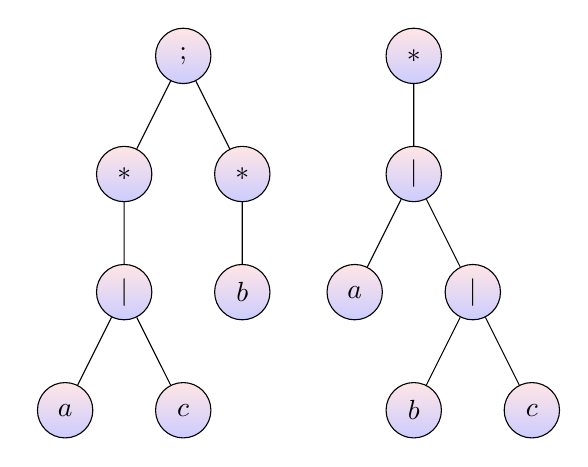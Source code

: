 ﻿
\begin{tikzpicture}[every node/.style = {shape=circle,
    draw, align=center,
    top color=red!10, bottom color=blue!20}]]
\usetikzlibrary{trees,chains}
\begin{scope}[start chain=growing right,minimum size=2em]
\node[on chain,circle,draw]{$;$} child {node{$*$} child{ node{$|$}  child{ node{$a$} } child{ node{$c$} }}}
 child{ node{$*$} child{ node{$b$}}};
\node[on chain,circle,draw,xshift=8ex]{$*$}
child {node{$|$}
child {node{$a$}}
child {node{$|$} child{ node{$b$}}  child{ node{$c$}}}
}
;
\end{scope}
\end{tikzpicture}